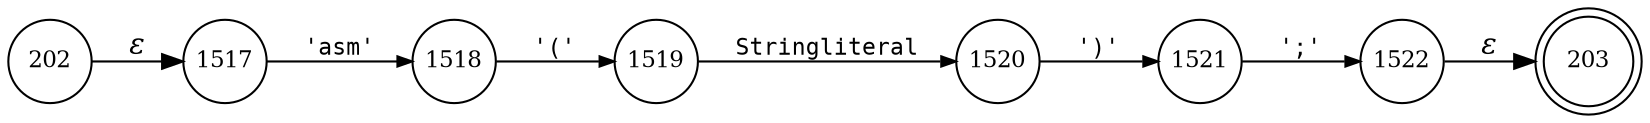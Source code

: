 digraph ATN {
rankdir=LR;
s203[fontsize=11, label="203", shape=doublecircle, fixedsize=true, width=.6];
s1520[fontsize=11,label="1520", shape=circle, fixedsize=true, width=.55, peripheries=1];
s1521[fontsize=11,label="1521", shape=circle, fixedsize=true, width=.55, peripheries=1];
s1522[fontsize=11,label="1522", shape=circle, fixedsize=true, width=.55, peripheries=1];
s202[fontsize=11,label="202", shape=circle, fixedsize=true, width=.55, peripheries=1];
s1517[fontsize=11,label="1517", shape=circle, fixedsize=true, width=.55, peripheries=1];
s1518[fontsize=11,label="1518", shape=circle, fixedsize=true, width=.55, peripheries=1];
s1519[fontsize=11,label="1519", shape=circle, fixedsize=true, width=.55, peripheries=1];
s202 -> s1517 [fontname="Times-Italic", label="&epsilon;"];
s1517 -> s1518 [fontsize=11, fontname="Courier", arrowsize=.7, label = "'asm'", arrowhead = normal];
s1518 -> s1519 [fontsize=11, fontname="Courier", arrowsize=.7, label = "'('", arrowhead = normal];
s1519 -> s1520 [fontsize=11, fontname="Courier", arrowsize=.7, label = "Stringliteral", arrowhead = normal];
s1520 -> s1521 [fontsize=11, fontname="Courier", arrowsize=.7, label = "')'", arrowhead = normal];
s1521 -> s1522 [fontsize=11, fontname="Courier", arrowsize=.7, label = "';'", arrowhead = normal];
s1522 -> s203 [fontname="Times-Italic", label="&epsilon;"];
}
